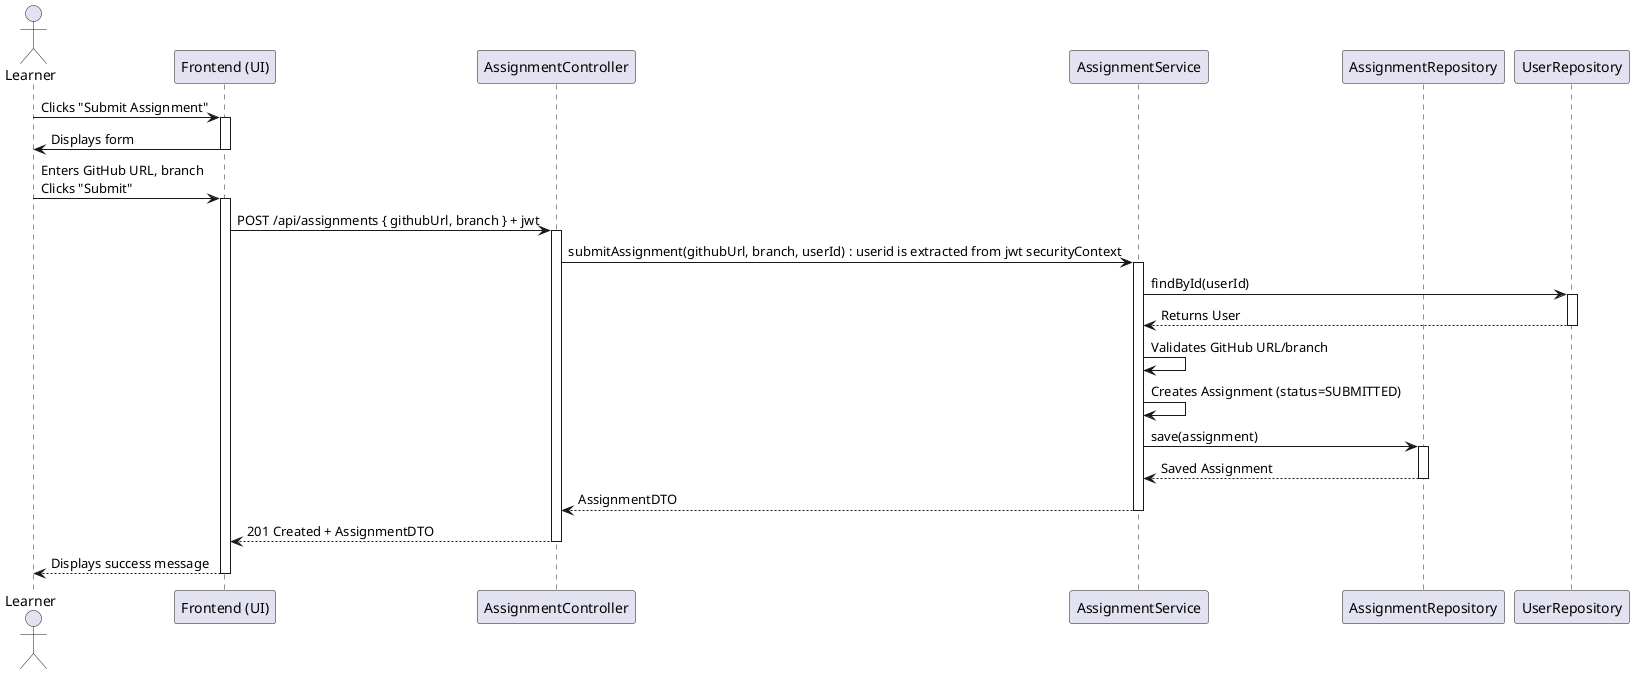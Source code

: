 @startuml
actor Learner
participant "Frontend (UI)" as Frontend
participant "AssignmentController" as Controller
participant "AssignmentService" as Service
participant "AssignmentRepository" as ARepository
participant "UserRepository" as URepository

Learner -> Frontend : Clicks "Submit Assignment"
activate Frontend
Frontend -> Learner : Displays form
deactivate Frontend

Learner -> Frontend : Enters GitHub URL, branch\nClicks "Submit"
activate Frontend
Frontend -> Controller : POST /api/assignments { githubUrl, branch } + jwt
activate Controller
Controller -> Service : submitAssignment(githubUrl, branch, userId) : userid is extracted from jwt securityContext
activate Service

Service -> URepository : findById(userId)
activate URepository
URepository --> Service : Returns User
deactivate URepository

Service -> Service : Validates GitHub URL/branch
Service -> Service : Creates Assignment (status=SUBMITTED)

Service -> ARepository : save(assignment)
activate ARepository
ARepository --> Service : Saved Assignment
deactivate ARepository

Service --> Controller : AssignmentDTO
deactivate Service
Controller --> Frontend : 201 Created + AssignmentDTO
deactivate Controller
Frontend --> Learner : Displays success message
deactivate Frontend
@enduml